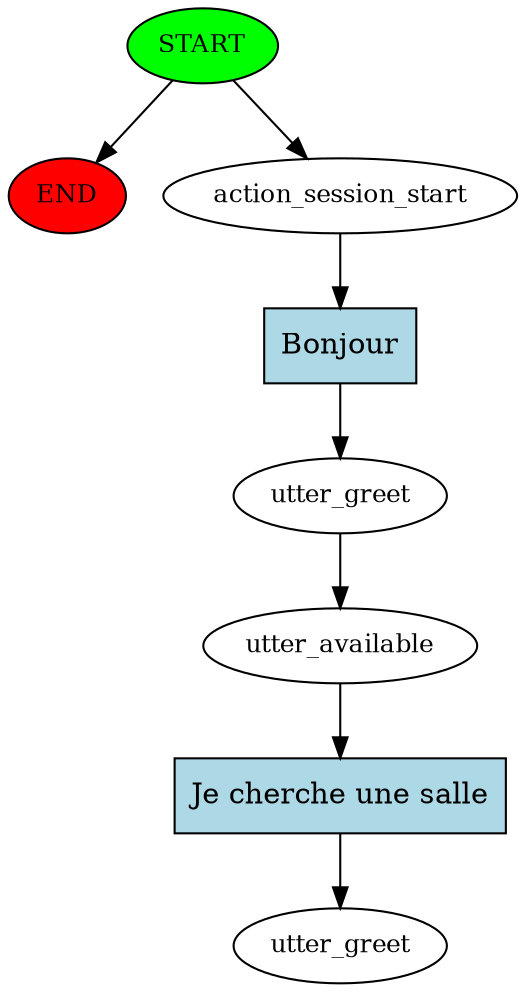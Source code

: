 digraph  {
0 [class="start active", fillcolor=green, fontsize=12, label=START, style=filled];
"-1" [class=end, fillcolor=red, fontsize=12, label=END, style=filled];
1 [class=active, fontsize=12, label=action_session_start];
2 [class=active, fontsize=12, label=utter_greet];
3 [class=active, fontsize=12, label=utter_available];
4 [class="dashed active", fontsize=12, label=utter_greet];
5 [class="intent active", fillcolor=lightblue, label=Bonjour, shape=rect, style=filled];
6 [class="intent active", fillcolor=lightblue, label="Je cherche une salle", shape=rect, style=filled];
0 -> "-1"  [class="", key=NONE, label=""];
0 -> 1  [class=active, key=NONE, label=""];
1 -> 5  [class=active, key=0];
2 -> 3  [class=active, key=NONE, label=""];
3 -> 6  [class=active, key=0];
5 -> 2  [class=active, key=0];
6 -> 4  [class=active, key=0];
}
